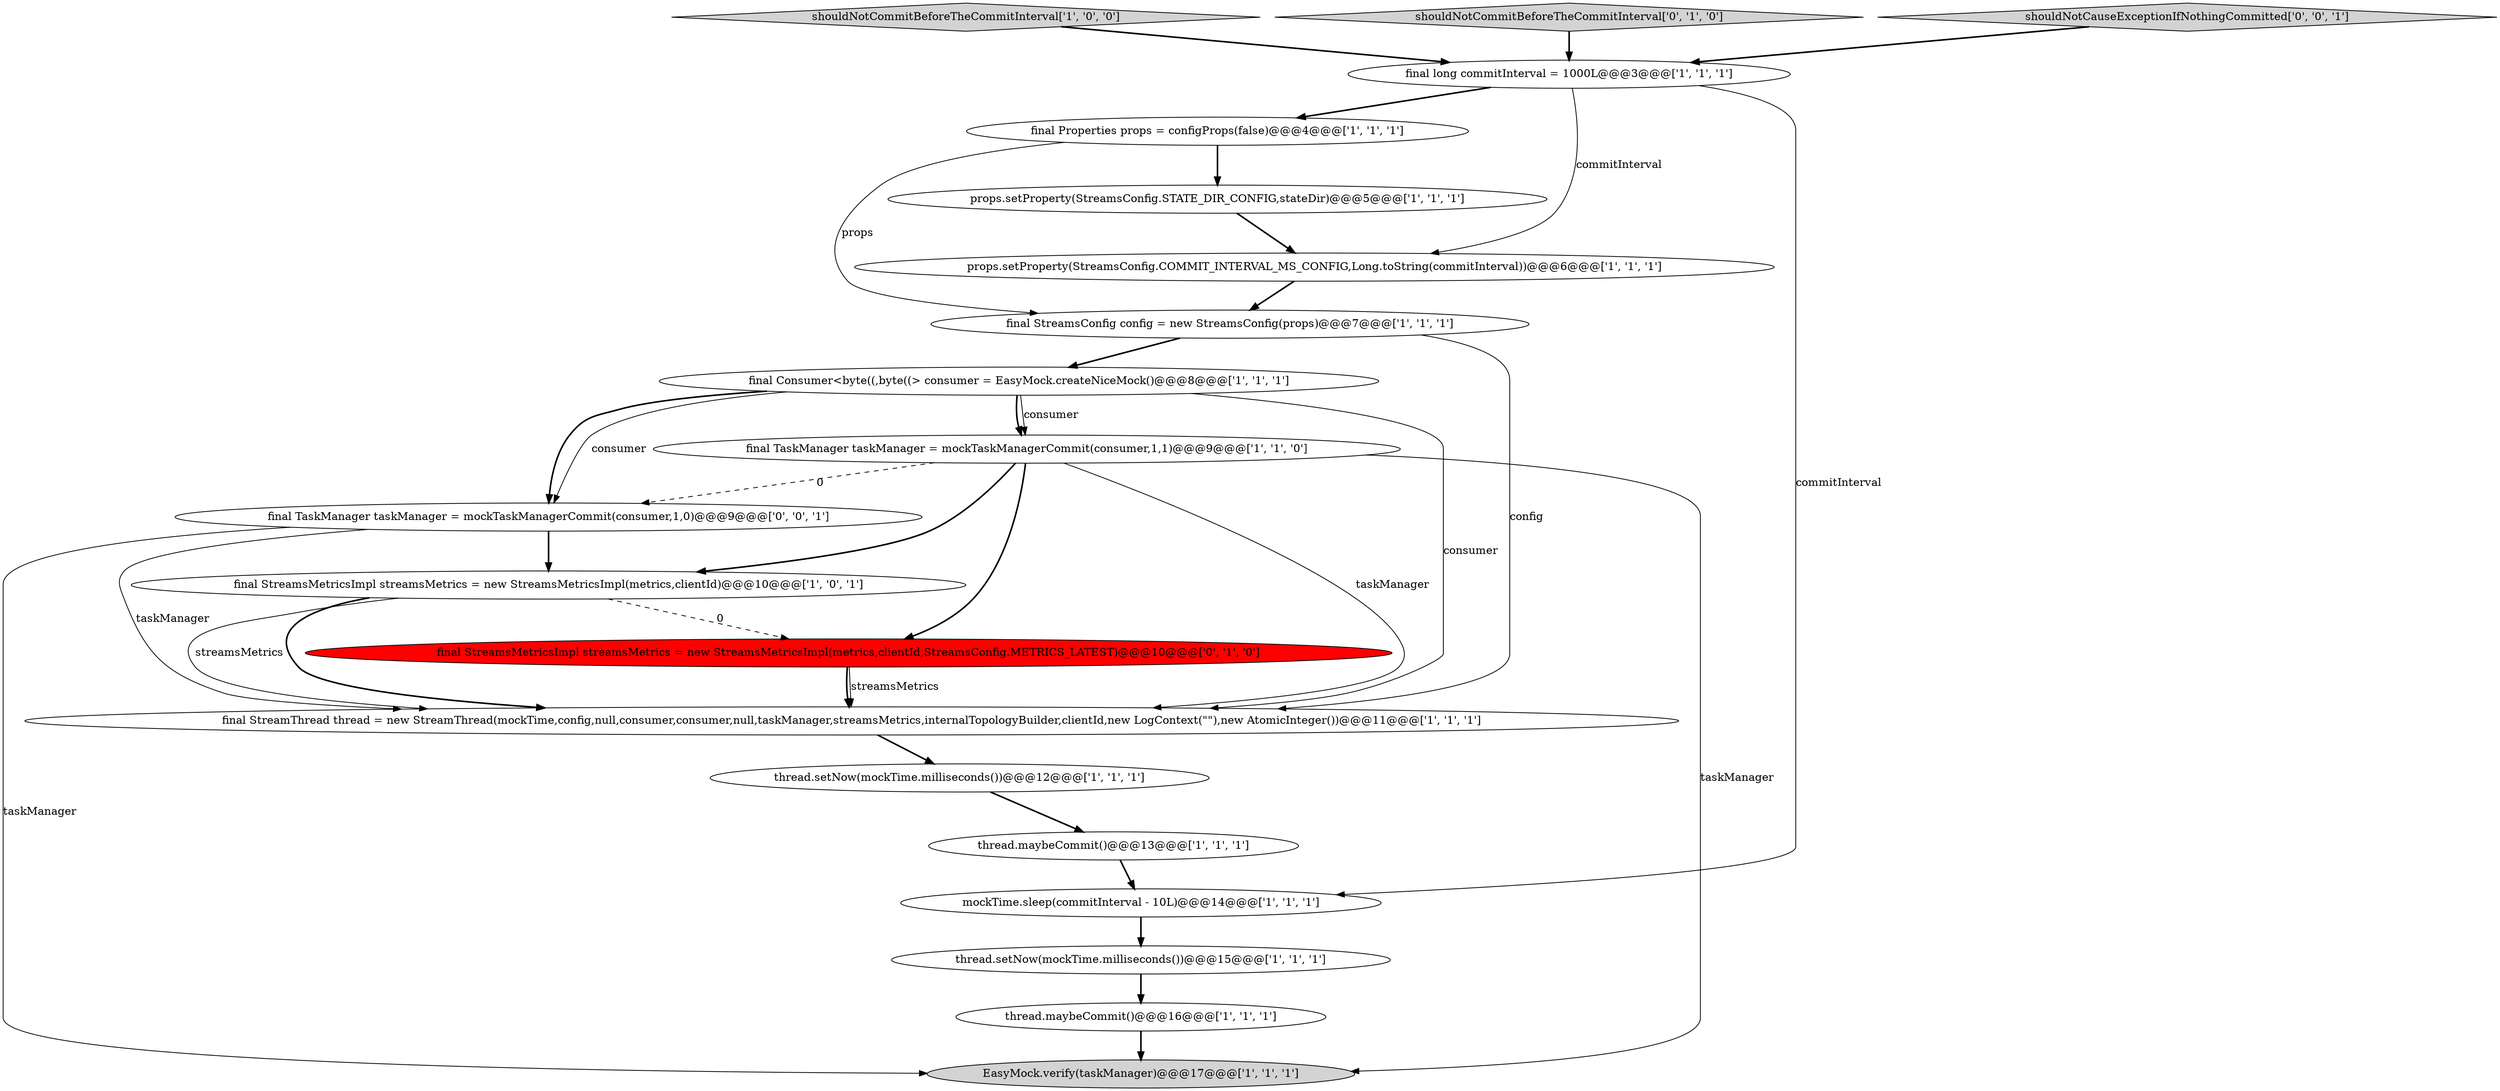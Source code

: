 digraph {
14 [style = filled, label = "final long commitInterval = 1000L@@@3@@@['1', '1', '1']", fillcolor = white, shape = ellipse image = "AAA0AAABBB1BBB"];
6 [style = filled, label = "final Properties props = configProps(false)@@@4@@@['1', '1', '1']", fillcolor = white, shape = ellipse image = "AAA0AAABBB1BBB"];
19 [style = filled, label = "final TaskManager taskManager = mockTaskManagerCommit(consumer,1,0)@@@9@@@['0', '0', '1']", fillcolor = white, shape = ellipse image = "AAA0AAABBB3BBB"];
12 [style = filled, label = "thread.setNow(mockTime.milliseconds())@@@12@@@['1', '1', '1']", fillcolor = white, shape = ellipse image = "AAA0AAABBB1BBB"];
15 [style = filled, label = "final TaskManager taskManager = mockTaskManagerCommit(consumer,1,1)@@@9@@@['1', '1', '0']", fillcolor = white, shape = ellipse image = "AAA0AAABBB1BBB"];
3 [style = filled, label = "thread.setNow(mockTime.milliseconds())@@@15@@@['1', '1', '1']", fillcolor = white, shape = ellipse image = "AAA0AAABBB1BBB"];
11 [style = filled, label = "shouldNotCommitBeforeTheCommitInterval['1', '0', '0']", fillcolor = lightgray, shape = diamond image = "AAA0AAABBB1BBB"];
16 [style = filled, label = "final StreamsMetricsImpl streamsMetrics = new StreamsMetricsImpl(metrics,clientId,StreamsConfig.METRICS_LATEST)@@@10@@@['0', '1', '0']", fillcolor = red, shape = ellipse image = "AAA1AAABBB2BBB"];
7 [style = filled, label = "thread.maybeCommit()@@@13@@@['1', '1', '1']", fillcolor = white, shape = ellipse image = "AAA0AAABBB1BBB"];
8 [style = filled, label = "props.setProperty(StreamsConfig.STATE_DIR_CONFIG,stateDir)@@@5@@@['1', '1', '1']", fillcolor = white, shape = ellipse image = "AAA0AAABBB1BBB"];
17 [style = filled, label = "shouldNotCommitBeforeTheCommitInterval['0', '1', '0']", fillcolor = lightgray, shape = diamond image = "AAA0AAABBB2BBB"];
1 [style = filled, label = "final Consumer<byte((,byte((> consumer = EasyMock.createNiceMock()@@@8@@@['1', '1', '1']", fillcolor = white, shape = ellipse image = "AAA0AAABBB1BBB"];
10 [style = filled, label = "EasyMock.verify(taskManager)@@@17@@@['1', '1', '1']", fillcolor = lightgray, shape = ellipse image = "AAA0AAABBB1BBB"];
13 [style = filled, label = "thread.maybeCommit()@@@16@@@['1', '1', '1']", fillcolor = white, shape = ellipse image = "AAA0AAABBB1BBB"];
0 [style = filled, label = "props.setProperty(StreamsConfig.COMMIT_INTERVAL_MS_CONFIG,Long.toString(commitInterval))@@@6@@@['1', '1', '1']", fillcolor = white, shape = ellipse image = "AAA0AAABBB1BBB"];
2 [style = filled, label = "mockTime.sleep(commitInterval - 10L)@@@14@@@['1', '1', '1']", fillcolor = white, shape = ellipse image = "AAA0AAABBB1BBB"];
9 [style = filled, label = "final StreamThread thread = new StreamThread(mockTime,config,null,consumer,consumer,null,taskManager,streamsMetrics,internalTopologyBuilder,clientId,new LogContext(\"\"),new AtomicInteger())@@@11@@@['1', '1', '1']", fillcolor = white, shape = ellipse image = "AAA0AAABBB1BBB"];
18 [style = filled, label = "shouldNotCauseExceptionIfNothingCommitted['0', '0', '1']", fillcolor = lightgray, shape = diamond image = "AAA0AAABBB3BBB"];
5 [style = filled, label = "final StreamsConfig config = new StreamsConfig(props)@@@7@@@['1', '1', '1']", fillcolor = white, shape = ellipse image = "AAA0AAABBB1BBB"];
4 [style = filled, label = "final StreamsMetricsImpl streamsMetrics = new StreamsMetricsImpl(metrics,clientId)@@@10@@@['1', '0', '1']", fillcolor = white, shape = ellipse image = "AAA0AAABBB1BBB"];
4->9 [style = bold, label=""];
13->10 [style = bold, label=""];
15->10 [style = solid, label="taskManager"];
16->9 [style = solid, label="streamsMetrics"];
4->16 [style = dashed, label="0"];
11->14 [style = bold, label=""];
1->15 [style = bold, label=""];
2->3 [style = bold, label=""];
1->9 [style = solid, label="consumer"];
14->2 [style = solid, label="commitInterval"];
15->19 [style = dashed, label="0"];
15->16 [style = bold, label=""];
15->9 [style = solid, label="taskManager"];
12->7 [style = bold, label=""];
5->9 [style = solid, label="config"];
8->0 [style = bold, label=""];
5->1 [style = bold, label=""];
1->19 [style = solid, label="consumer"];
6->5 [style = solid, label="props"];
17->14 [style = bold, label=""];
7->2 [style = bold, label=""];
6->8 [style = bold, label=""];
15->4 [style = bold, label=""];
3->13 [style = bold, label=""];
14->0 [style = solid, label="commitInterval"];
9->12 [style = bold, label=""];
19->4 [style = bold, label=""];
1->15 [style = solid, label="consumer"];
1->19 [style = bold, label=""];
4->9 [style = solid, label="streamsMetrics"];
19->9 [style = solid, label="taskManager"];
19->10 [style = solid, label="taskManager"];
18->14 [style = bold, label=""];
14->6 [style = bold, label=""];
16->9 [style = bold, label=""];
0->5 [style = bold, label=""];
}
